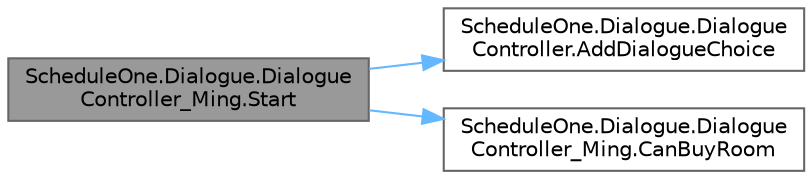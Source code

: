 digraph "ScheduleOne.Dialogue.DialogueController_Ming.Start"
{
 // LATEX_PDF_SIZE
  bgcolor="transparent";
  edge [fontname=Helvetica,fontsize=10,labelfontname=Helvetica,labelfontsize=10];
  node [fontname=Helvetica,fontsize=10,shape=box,height=0.2,width=0.4];
  rankdir="LR";
  Node1 [id="Node000001",label="ScheduleOne.Dialogue.Dialogue\lController_Ming.Start",height=0.2,width=0.4,color="gray40", fillcolor="grey60", style="filled", fontcolor="black",tooltip=" "];
  Node1 -> Node2 [id="edge1_Node000001_Node000002",color="steelblue1",style="solid",tooltip=" "];
  Node2 [id="Node000002",label="ScheduleOne.Dialogue.Dialogue\lController.AddDialogueChoice",height=0.2,width=0.4,color="grey40", fillcolor="white", style="filled",URL="$class_schedule_one_1_1_dialogue_1_1_dialogue_controller.html#a6fdef1fd5ae69c520d7a2cd81195cc9c",tooltip=" "];
  Node1 -> Node3 [id="edge2_Node000001_Node000003",color="steelblue1",style="solid",tooltip=" "];
  Node3 [id="Node000003",label="ScheduleOne.Dialogue.Dialogue\lController_Ming.CanBuyRoom",height=0.2,width=0.4,color="grey40", fillcolor="white", style="filled",URL="$class_schedule_one_1_1_dialogue_1_1_dialogue_controller___ming.html#a07878064557408a204747a2367a32c0c",tooltip=" "];
}
